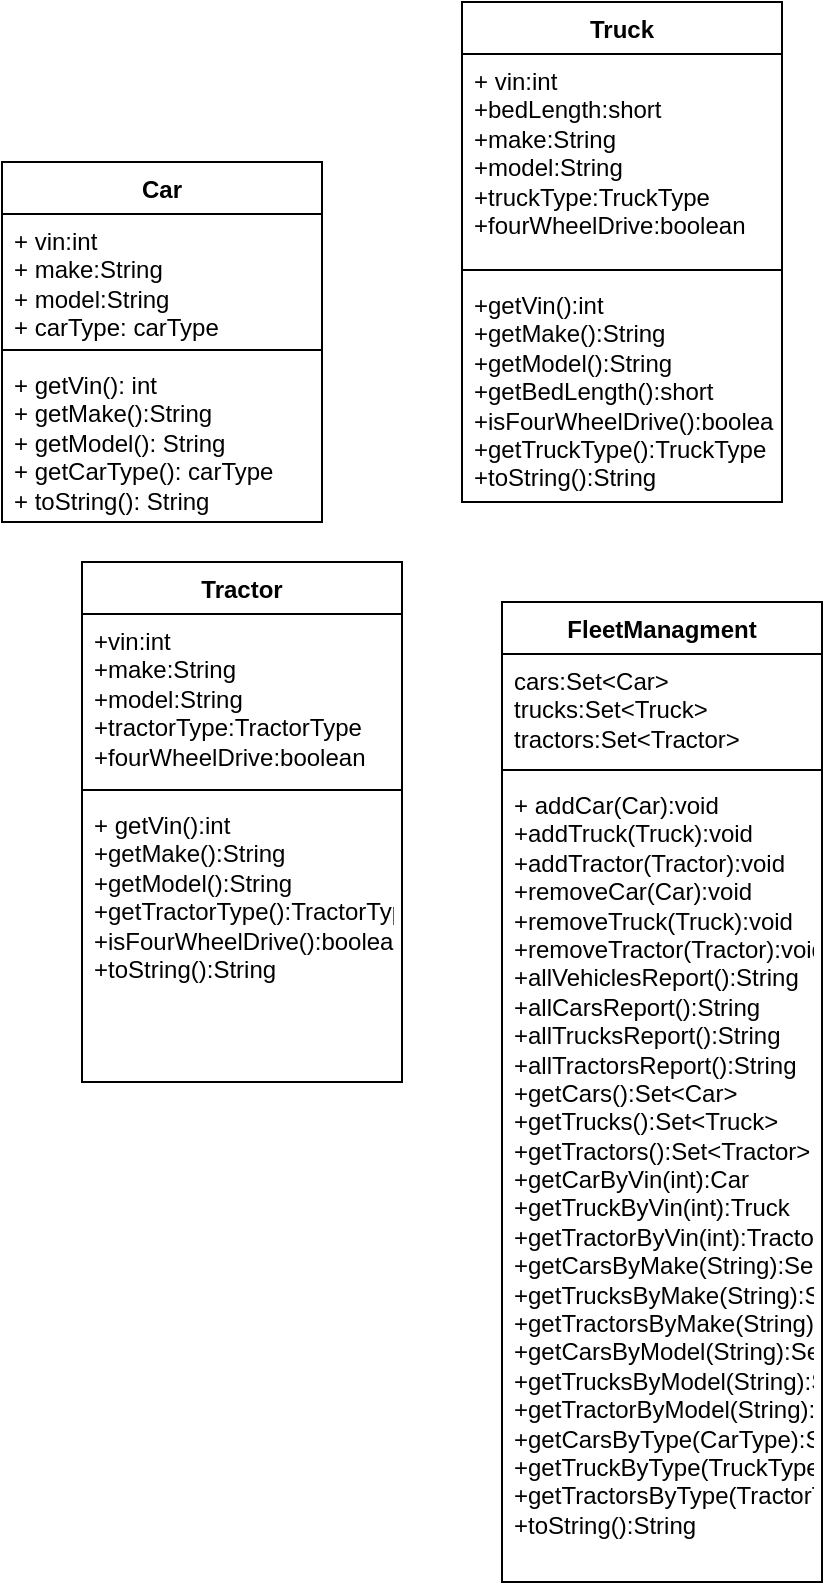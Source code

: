 <mxfile version="23.1.6" type="github">
  <diagram name="Page-1" id="2yBuE_7bHHZLBpGXVRLE">
    <mxGraphModel dx="1343" dy="651" grid="1" gridSize="10" guides="1" tooltips="1" connect="1" arrows="1" fold="1" page="1" pageScale="1" pageWidth="850" pageHeight="1100" math="0" shadow="0">
      <root>
        <mxCell id="0" />
        <mxCell id="1" parent="0" />
        <mxCell id="fVFEEhRv6d_vcLKSIuVx-1" value="Tractor" style="swimlane;fontStyle=1;align=center;verticalAlign=top;childLayout=stackLayout;horizontal=1;startSize=26;horizontalStack=0;resizeParent=1;resizeParentMax=0;resizeLast=0;collapsible=1;marginBottom=0;whiteSpace=wrap;html=1;" vertex="1" parent="1">
          <mxGeometry x="-10" y="300" width="160" height="260" as="geometry" />
        </mxCell>
        <mxCell id="fVFEEhRv6d_vcLKSIuVx-2" value="+vin:int&lt;br&gt;+make:String&lt;br&gt;+model:String&lt;br&gt;+tractorType:TractorType&lt;br&gt;+fourWheelDrive:boolean" style="text;strokeColor=none;fillColor=none;align=left;verticalAlign=top;spacingLeft=4;spacingRight=4;overflow=hidden;rotatable=0;points=[[0,0.5],[1,0.5]];portConstraint=eastwest;whiteSpace=wrap;html=1;" vertex="1" parent="fVFEEhRv6d_vcLKSIuVx-1">
          <mxGeometry y="26" width="160" height="84" as="geometry" />
        </mxCell>
        <mxCell id="fVFEEhRv6d_vcLKSIuVx-3" value="" style="line;strokeWidth=1;fillColor=none;align=left;verticalAlign=middle;spacingTop=-1;spacingLeft=3;spacingRight=3;rotatable=0;labelPosition=right;points=[];portConstraint=eastwest;strokeColor=inherit;" vertex="1" parent="fVFEEhRv6d_vcLKSIuVx-1">
          <mxGeometry y="110" width="160" height="8" as="geometry" />
        </mxCell>
        <mxCell id="fVFEEhRv6d_vcLKSIuVx-4" value="+ getVin():int&lt;br&gt;+getMake():String&lt;br&gt;+getModel():String&lt;br&gt;+getTractorType():TractorType&lt;br&gt;+isFourWheelDrive():boolean&lt;br&gt;+toString():String" style="text;strokeColor=none;fillColor=none;align=left;verticalAlign=top;spacingLeft=4;spacingRight=4;overflow=hidden;rotatable=0;points=[[0,0.5],[1,0.5]];portConstraint=eastwest;whiteSpace=wrap;html=1;" vertex="1" parent="fVFEEhRv6d_vcLKSIuVx-1">
          <mxGeometry y="118" width="160" height="142" as="geometry" />
        </mxCell>
        <mxCell id="fVFEEhRv6d_vcLKSIuVx-5" value="Truck" style="swimlane;fontStyle=1;align=center;verticalAlign=top;childLayout=stackLayout;horizontal=1;startSize=26;horizontalStack=0;resizeParent=1;resizeParentMax=0;resizeLast=0;collapsible=1;marginBottom=0;whiteSpace=wrap;html=1;" vertex="1" parent="1">
          <mxGeometry x="180" y="20" width="160" height="250" as="geometry" />
        </mxCell>
        <mxCell id="fVFEEhRv6d_vcLKSIuVx-6" value="+ vin:int&lt;br&gt;+bedLength:short&lt;br&gt;+make:String&lt;br&gt;+model:String&lt;br&gt;+truckType:TruckType&lt;br&gt;+fourWheelDrive:boolean" style="text;strokeColor=none;fillColor=none;align=left;verticalAlign=top;spacingLeft=4;spacingRight=4;overflow=hidden;rotatable=0;points=[[0,0.5],[1,0.5]];portConstraint=eastwest;whiteSpace=wrap;html=1;" vertex="1" parent="fVFEEhRv6d_vcLKSIuVx-5">
          <mxGeometry y="26" width="160" height="104" as="geometry" />
        </mxCell>
        <mxCell id="fVFEEhRv6d_vcLKSIuVx-7" value="" style="line;strokeWidth=1;fillColor=none;align=left;verticalAlign=middle;spacingTop=-1;spacingLeft=3;spacingRight=3;rotatable=0;labelPosition=right;points=[];portConstraint=eastwest;strokeColor=inherit;" vertex="1" parent="fVFEEhRv6d_vcLKSIuVx-5">
          <mxGeometry y="130" width="160" height="8" as="geometry" />
        </mxCell>
        <mxCell id="fVFEEhRv6d_vcLKSIuVx-8" value="+getVin():int&lt;br&gt;+getMake():String&lt;br&gt;+getModel():String&lt;br&gt;+getBedLength():short&lt;div&gt;+isFourWheelDrive():boolean&lt;/div&gt;&lt;div&gt;+getTruckType():TruckType&lt;/div&gt;&lt;div&gt;+toString():String&lt;/div&gt;" style="text;strokeColor=none;fillColor=none;align=left;verticalAlign=top;spacingLeft=4;spacingRight=4;overflow=hidden;rotatable=0;points=[[0,0.5],[1,0.5]];portConstraint=eastwest;whiteSpace=wrap;html=1;" vertex="1" parent="fVFEEhRv6d_vcLKSIuVx-5">
          <mxGeometry y="138" width="160" height="112" as="geometry" />
        </mxCell>
        <mxCell id="fVFEEhRv6d_vcLKSIuVx-9" value="FleetManagment" style="swimlane;fontStyle=1;align=center;verticalAlign=top;childLayout=stackLayout;horizontal=1;startSize=26;horizontalStack=0;resizeParent=1;resizeParentMax=0;resizeLast=0;collapsible=1;marginBottom=0;whiteSpace=wrap;html=1;" vertex="1" parent="1">
          <mxGeometry x="200" y="320" width="160" height="490" as="geometry" />
        </mxCell>
        <mxCell id="fVFEEhRv6d_vcLKSIuVx-10" value="cars:Set&amp;lt;Car&amp;gt;&lt;br&gt;trucks:Set&amp;lt;Truck&amp;gt;&lt;br&gt;tractors:Set&amp;lt;Tractor&amp;gt;" style="text;strokeColor=none;fillColor=none;align=left;verticalAlign=top;spacingLeft=4;spacingRight=4;overflow=hidden;rotatable=0;points=[[0,0.5],[1,0.5]];portConstraint=eastwest;whiteSpace=wrap;html=1;" vertex="1" parent="fVFEEhRv6d_vcLKSIuVx-9">
          <mxGeometry y="26" width="160" height="54" as="geometry" />
        </mxCell>
        <mxCell id="fVFEEhRv6d_vcLKSIuVx-11" value="" style="line;strokeWidth=1;fillColor=none;align=left;verticalAlign=middle;spacingTop=-1;spacingLeft=3;spacingRight=3;rotatable=0;labelPosition=right;points=[];portConstraint=eastwest;strokeColor=inherit;" vertex="1" parent="fVFEEhRv6d_vcLKSIuVx-9">
          <mxGeometry y="80" width="160" height="8" as="geometry" />
        </mxCell>
        <mxCell id="fVFEEhRv6d_vcLKSIuVx-12" value="+ addCar(Car):void&lt;br&gt;+addTruck(Truck):void&lt;br&gt;+addTractor(Tractor):void&lt;br&gt;+removeCar(Car):void&lt;br&gt;+removeTruck(Truck):void&lt;br&gt;+removeTractor(Tractor):void&lt;br&gt;+allVehiclesReport():String&lt;br&gt;+allCarsReport():String&lt;br&gt;+allTrucksReport():String&lt;br&gt;+allTractorsReport():String&lt;br&gt;+getCars():Set&amp;lt;Car&amp;gt;&lt;br&gt;+getTrucks():Set&amp;lt;Truck&amp;gt;&lt;br&gt;+getTractors():Set&amp;lt;Tractor&amp;gt;&lt;br&gt;+getCarByVin(int):Car&lt;br&gt;+getTruckByVin(int):Truck&lt;br&gt;+getTractorByVin(int):Tractor&lt;div&gt;+getCarsByMake(String):Set&amp;lt;Truck&lt;span style=&quot;background-color: initial;&quot;&gt;&amp;gt;&lt;/span&gt;&lt;/div&gt;&lt;div&gt;&lt;span style=&quot;background-color: initial;&quot;&gt;+getTrucksByMake(String):Set&amp;lt;Truck&amp;gt;&lt;/span&gt;&lt;/div&gt;&lt;div&gt;&lt;span style=&quot;background-color: initial;&quot;&gt;+getTractorsByMake(String):Set&amp;lt;Tractor&amp;gt;&lt;/span&gt;&lt;/div&gt;&lt;div&gt;&lt;span style=&quot;background-color: initial;&quot;&gt;+getCarsByModel(String):Set&amp;lt;Car&amp;gt;&lt;/span&gt;&lt;/div&gt;&lt;div&gt;&lt;span style=&quot;background-color: initial;&quot;&gt;+getTrucksByModel(String):Set&amp;lt;Truck&amp;gt;&lt;/span&gt;&lt;/div&gt;&lt;div&gt;&lt;span style=&quot;background-color: initial;&quot;&gt;+getTractorByModel(String):Set&amp;lt;Tractor&amp;gt;&lt;/span&gt;&lt;/div&gt;&lt;div&gt;&lt;span style=&quot;background-color: initial;&quot;&gt;+getCarsByType(CarType):Set&amp;lt;Car&amp;gt;&lt;/span&gt;&lt;/div&gt;&lt;div&gt;&lt;span style=&quot;background-color: initial;&quot;&gt;+getTruckByType(TruckType):Set&amp;lt;Truck&amp;gt;&lt;/span&gt;&lt;/div&gt;&lt;div&gt;&lt;span style=&quot;background-color: initial;&quot;&gt;+getTractorsByType(TractorType):Set&amp;lt;Tractor&amp;gt;&lt;/span&gt;&lt;/div&gt;&lt;div&gt;&lt;span style=&quot;background-color: initial;&quot;&gt;+toString():String&lt;/span&gt;&lt;/div&gt;" style="text;strokeColor=none;fillColor=none;align=left;verticalAlign=top;spacingLeft=4;spacingRight=4;overflow=hidden;rotatable=0;points=[[0,0.5],[1,0.5]];portConstraint=eastwest;whiteSpace=wrap;html=1;" vertex="1" parent="fVFEEhRv6d_vcLKSIuVx-9">
          <mxGeometry y="88" width="160" height="402" as="geometry" />
        </mxCell>
        <mxCell id="fVFEEhRv6d_vcLKSIuVx-13" value="Car" style="swimlane;fontStyle=1;align=center;verticalAlign=top;childLayout=stackLayout;horizontal=1;startSize=26;horizontalStack=0;resizeParent=1;resizeParentMax=0;resizeLast=0;collapsible=1;marginBottom=0;whiteSpace=wrap;html=1;" vertex="1" parent="1">
          <mxGeometry x="-50" y="100" width="160" height="180" as="geometry" />
        </mxCell>
        <mxCell id="fVFEEhRv6d_vcLKSIuVx-14" value="+ vin:int&lt;br&gt;+ make:String&lt;br&gt;+ model:String&lt;br&gt;+ carType: carType" style="text;strokeColor=none;fillColor=none;align=left;verticalAlign=top;spacingLeft=4;spacingRight=4;overflow=hidden;rotatable=0;points=[[0,0.5],[1,0.5]];portConstraint=eastwest;whiteSpace=wrap;html=1;" vertex="1" parent="fVFEEhRv6d_vcLKSIuVx-13">
          <mxGeometry y="26" width="160" height="64" as="geometry" />
        </mxCell>
        <mxCell id="fVFEEhRv6d_vcLKSIuVx-15" value="" style="line;strokeWidth=1;fillColor=none;align=left;verticalAlign=middle;spacingTop=-1;spacingLeft=3;spacingRight=3;rotatable=0;labelPosition=right;points=[];portConstraint=eastwest;strokeColor=inherit;" vertex="1" parent="fVFEEhRv6d_vcLKSIuVx-13">
          <mxGeometry y="90" width="160" height="8" as="geometry" />
        </mxCell>
        <mxCell id="fVFEEhRv6d_vcLKSIuVx-16" value="+ getVin(): int&lt;div&gt;+ getMake():String&lt;/div&gt;&lt;div&gt;+ getModel(): String&lt;/div&gt;&lt;div&gt;+ getCarType(): carType&lt;/div&gt;&lt;div&gt;+ toString(): String&lt;/div&gt;&lt;div&gt;&lt;br&gt;&lt;/div&gt;" style="text;strokeColor=none;fillColor=none;align=left;verticalAlign=top;spacingLeft=4;spacingRight=4;overflow=hidden;rotatable=0;points=[[0,0.5],[1,0.5]];portConstraint=eastwest;whiteSpace=wrap;html=1;" vertex="1" parent="fVFEEhRv6d_vcLKSIuVx-13">
          <mxGeometry y="98" width="160" height="82" as="geometry" />
        </mxCell>
      </root>
    </mxGraphModel>
  </diagram>
</mxfile>
